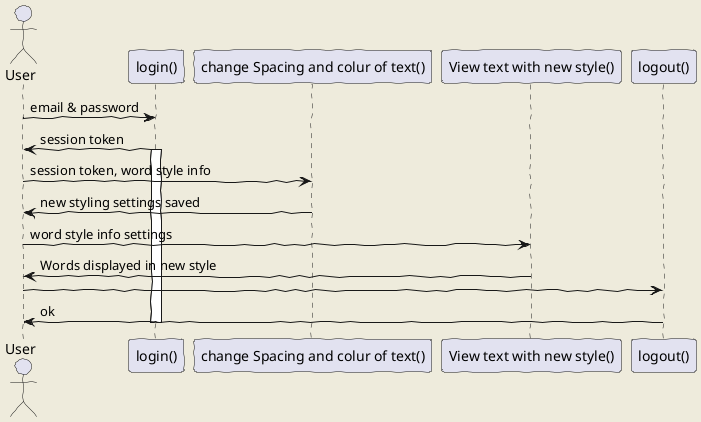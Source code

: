 ## UML for chaning word spacing and stlye for extension


```plantuml
@startuml wordSpacer
    skinparam backgroundColor #EEEBDC
    skinparam handwritten true 
    actor User
    User -> "login()" : email & password
    "login()" -> User : session token
    activate "login()"
    User -> "change Spacing and colur of text()" : session token, word style info
    "change Spacing and colur of text()" -> User : new styling settings saved
    User -> "View text with new style()" : word style info settings
    "View text with new style()" -> User : Words displayed in new style
    User -> "logout()"
    "logout()" -> User : ok
    deactivate "login()"
@enduml 
```